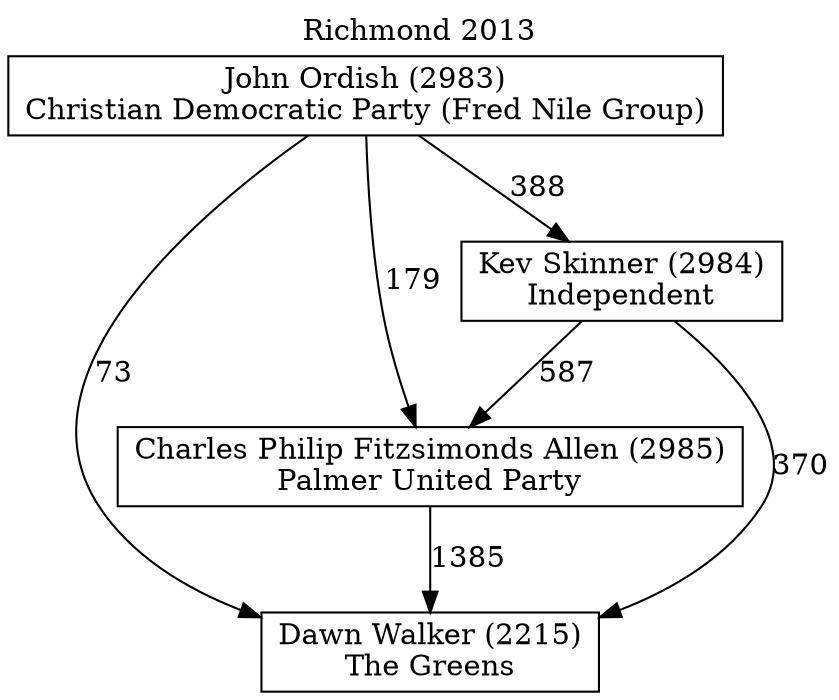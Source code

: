 // House preference flow
digraph "Dawn Walker (2215)_Richmond_2013" {
	graph [label="Richmond 2013" labelloc=t mclimit=10]
	node [shape=box]
	"Charles Philip Fitzsimonds Allen (2985)" [label="Charles Philip Fitzsimonds Allen (2985)
Palmer United Party"]
	"Dawn Walker (2215)" [label="Dawn Walker (2215)
The Greens"]
	"John Ordish (2983)" [label="John Ordish (2983)
Christian Democratic Party (Fred Nile Group)"]
	"Kev Skinner (2984)" [label="Kev Skinner (2984)
Independent"]
	"Charles Philip Fitzsimonds Allen (2985)" -> "Dawn Walker (2215)" [label=1385]
	"John Ordish (2983)" -> "Charles Philip Fitzsimonds Allen (2985)" [label=179]
	"John Ordish (2983)" -> "Dawn Walker (2215)" [label=73]
	"John Ordish (2983)" -> "Kev Skinner (2984)" [label=388]
	"Kev Skinner (2984)" -> "Charles Philip Fitzsimonds Allen (2985)" [label=587]
	"Kev Skinner (2984)" -> "Dawn Walker (2215)" [label=370]
}
